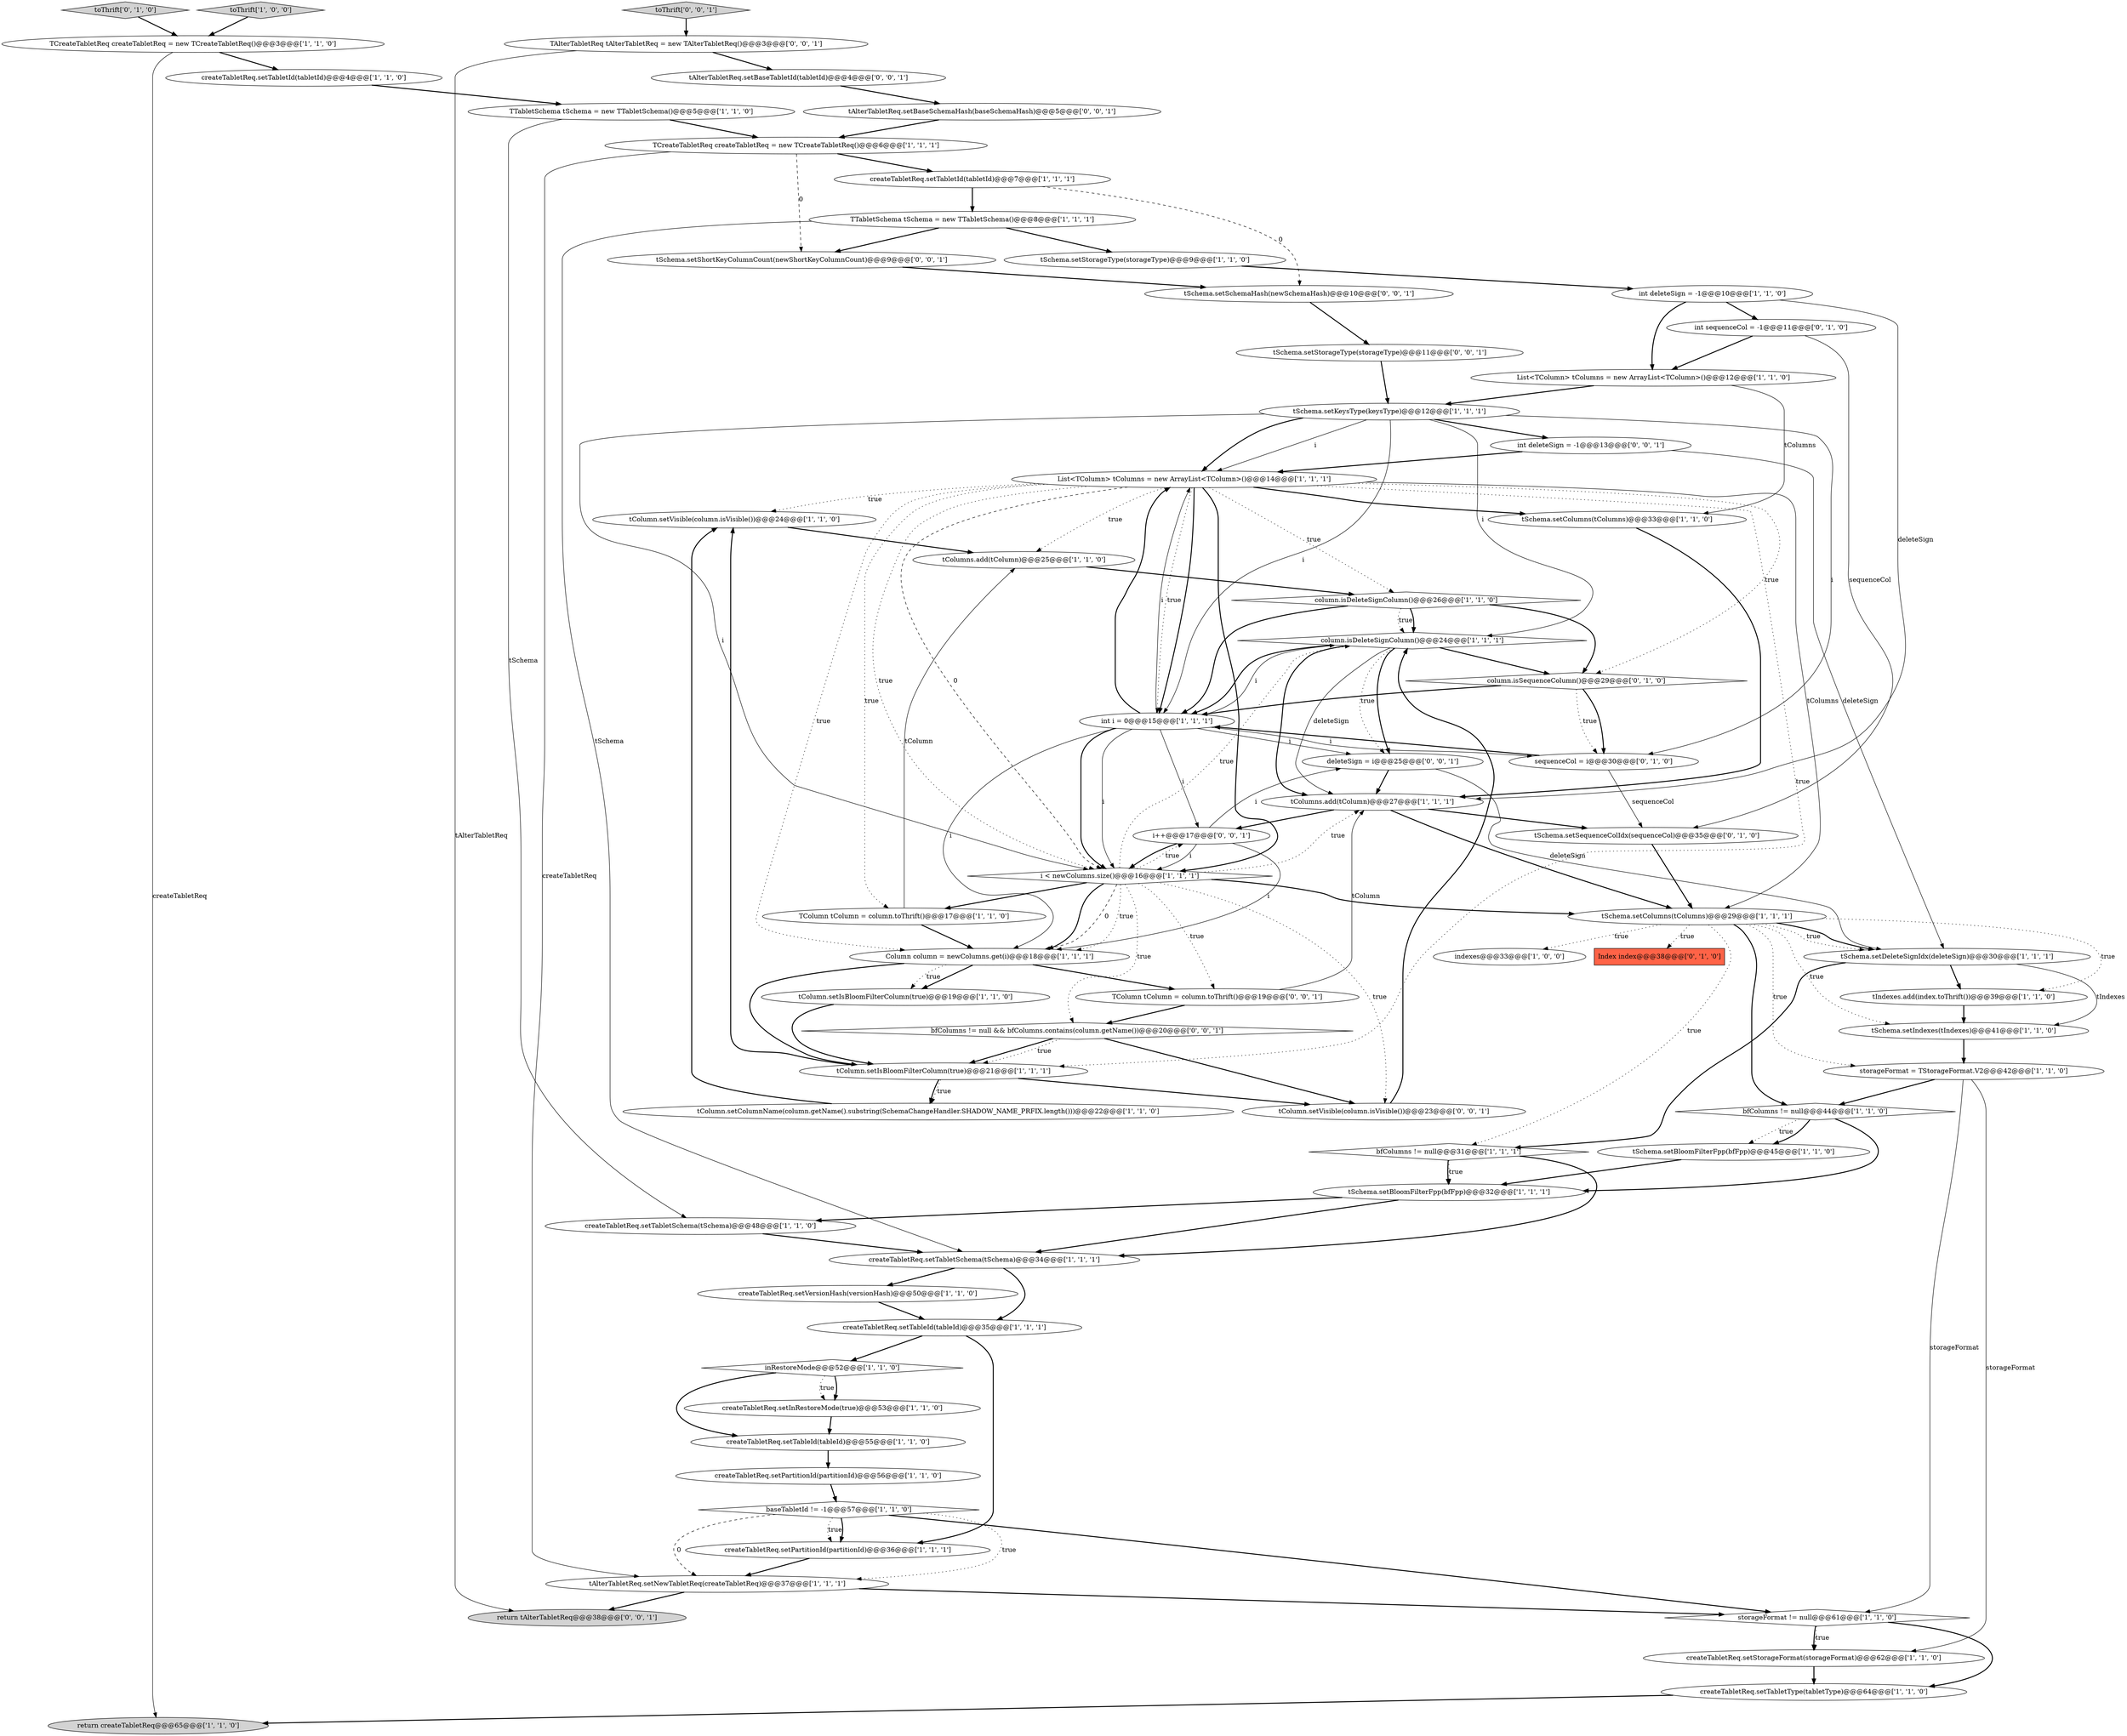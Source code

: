 digraph {
16 [style = filled, label = "TTabletSchema tSchema = new TTabletSchema()@@@8@@@['1', '1', '1']", fillcolor = white, shape = ellipse image = "AAA0AAABBB1BBB"];
7 [style = filled, label = "createTabletReq.setStorageFormat(storageFormat)@@@62@@@['1', '1', '0']", fillcolor = white, shape = ellipse image = "AAA0AAABBB1BBB"];
29 [style = filled, label = "int deleteSign = -1@@@10@@@['1', '1', '0']", fillcolor = white, shape = ellipse image = "AAA0AAABBB1BBB"];
13 [style = filled, label = "tSchema.setDeleteSignIdx(deleteSign)@@@30@@@['1', '1', '1']", fillcolor = white, shape = ellipse image = "AAA0AAABBB1BBB"];
0 [style = filled, label = "tSchema.setBloomFilterFpp(bfFpp)@@@45@@@['1', '1', '0']", fillcolor = white, shape = ellipse image = "AAA0AAABBB1BBB"];
34 [style = filled, label = "tColumn.setIsBloomFilterColumn(true)@@@19@@@['1', '1', '0']", fillcolor = white, shape = ellipse image = "AAA0AAABBB1BBB"];
35 [style = filled, label = "storageFormat = TStorageFormat.V2@@@42@@@['1', '1', '0']", fillcolor = white, shape = ellipse image = "AAA0AAABBB1BBB"];
40 [style = filled, label = "bfColumns != null@@@31@@@['1', '1', '1']", fillcolor = white, shape = diamond image = "AAA0AAABBB1BBB"];
28 [style = filled, label = "createTabletReq.setVersionHash(versionHash)@@@50@@@['1', '1', '0']", fillcolor = white, shape = ellipse image = "AAA0AAABBB1BBB"];
49 [style = filled, label = "tColumn.setVisible(column.isVisible())@@@24@@@['1', '1', '0']", fillcolor = white, shape = ellipse image = "AAA0AAABBB1BBB"];
4 [style = filled, label = "tAlterTabletReq.setNewTabletReq(createTabletReq)@@@37@@@['1', '1', '1']", fillcolor = white, shape = ellipse image = "AAA0AAABBB1BBB"];
15 [style = filled, label = "baseTabletId != -1@@@57@@@['1', '1', '0']", fillcolor = white, shape = diamond image = "AAA0AAABBB1BBB"];
56 [style = filled, label = "tSchema.setShortKeyColumnCount(newShortKeyColumnCount)@@@9@@@['0', '0', '1']", fillcolor = white, shape = ellipse image = "AAA0AAABBB3BBB"];
31 [style = filled, label = "bfColumns != null@@@44@@@['1', '1', '0']", fillcolor = white, shape = diamond image = "AAA0AAABBB1BBB"];
42 [style = filled, label = "createTabletReq.setTabletSchema(tSchema)@@@34@@@['1', '1', '1']", fillcolor = white, shape = ellipse image = "AAA0AAABBB1BBB"];
60 [style = filled, label = "tSchema.setSchemaHash(newSchemaHash)@@@10@@@['0', '0', '1']", fillcolor = white, shape = ellipse image = "AAA0AAABBB3BBB"];
58 [style = filled, label = "tAlterTabletReq.setBaseTabletId(tabletId)@@@4@@@['0', '0', '1']", fillcolor = white, shape = ellipse image = "AAA0AAABBB3BBB"];
2 [style = filled, label = "indexes@@@33@@@['1', '0', '0']", fillcolor = white, shape = ellipse image = "AAA0AAABBB1BBB"];
11 [style = filled, label = "TCreateTabletReq createTabletReq = new TCreateTabletReq()@@@6@@@['1', '1', '1']", fillcolor = white, shape = ellipse image = "AAA0AAABBB1BBB"];
5 [style = filled, label = "List<TColumn> tColumns = new ArrayList<TColumn>()@@@12@@@['1', '1', '0']", fillcolor = white, shape = ellipse image = "AAA0AAABBB1BBB"];
41 [style = filled, label = "List<TColumn> tColumns = new ArrayList<TColumn>()@@@14@@@['1', '1', '1']", fillcolor = white, shape = ellipse image = "AAA0AAABBB1BBB"];
12 [style = filled, label = "TTabletSchema tSchema = new TTabletSchema()@@@5@@@['1', '1', '0']", fillcolor = white, shape = ellipse image = "AAA0AAABBB1BBB"];
65 [style = filled, label = "i++@@@17@@@['0', '0', '1']", fillcolor = white, shape = ellipse image = "AAA0AAABBB3BBB"];
63 [style = filled, label = "TColumn tColumn = column.toThrift()@@@19@@@['0', '0', '1']", fillcolor = white, shape = ellipse image = "AAA0AAABBB3BBB"];
36 [style = filled, label = "tSchema.setBloomFilterFpp(bfFpp)@@@32@@@['1', '1', '1']", fillcolor = white, shape = ellipse image = "AAA0AAABBB1BBB"];
39 [style = filled, label = "createTabletReq.setTableId(tableId)@@@55@@@['1', '1', '0']", fillcolor = white, shape = ellipse image = "AAA0AAABBB1BBB"];
20 [style = filled, label = "column.isDeleteSignColumn()@@@24@@@['1', '1', '1']", fillcolor = white, shape = diamond image = "AAA0AAABBB1BBB"];
51 [style = filled, label = "int sequenceCol = -1@@@11@@@['0', '1', '0']", fillcolor = white, shape = ellipse image = "AAA1AAABBB2BBB"];
53 [style = filled, label = "tSchema.setSequenceColIdx(sequenceCol)@@@35@@@['0', '1', '0']", fillcolor = white, shape = ellipse image = "AAA1AAABBB2BBB"];
69 [style = filled, label = "deleteSign = i@@@25@@@['0', '0', '1']", fillcolor = white, shape = ellipse image = "AAA0AAABBB3BBB"];
23 [style = filled, label = "tColumns.add(tColumn)@@@27@@@['1', '1', '1']", fillcolor = white, shape = ellipse image = "AAA0AAABBB1BBB"];
18 [style = filled, label = "toThrift['1', '0', '0']", fillcolor = lightgray, shape = diamond image = "AAA0AAABBB1BBB"];
25 [style = filled, label = "createTabletReq.setInRestoreMode(true)@@@53@@@['1', '1', '0']", fillcolor = white, shape = ellipse image = "AAA0AAABBB1BBB"];
30 [style = filled, label = "tSchema.setKeysType(keysType)@@@12@@@['1', '1', '1']", fillcolor = white, shape = ellipse image = "AAA0AAABBB1BBB"];
67 [style = filled, label = "tSchema.setStorageType(storageType)@@@11@@@['0', '0', '1']", fillcolor = white, shape = ellipse image = "AAA0AAABBB3BBB"];
3 [style = filled, label = "TCreateTabletReq createTabletReq = new TCreateTabletReq()@@@3@@@['1', '1', '0']", fillcolor = white, shape = ellipse image = "AAA0AAABBB1BBB"];
37 [style = filled, label = "tSchema.setIndexes(tIndexes)@@@41@@@['1', '1', '0']", fillcolor = white, shape = ellipse image = "AAA0AAABBB1BBB"];
46 [style = filled, label = "createTabletReq.setTabletSchema(tSchema)@@@48@@@['1', '1', '0']", fillcolor = white, shape = ellipse image = "AAA0AAABBB1BBB"];
55 [style = filled, label = "sequenceCol = i@@@30@@@['0', '1', '0']", fillcolor = white, shape = ellipse image = "AAA1AAABBB2BBB"];
62 [style = filled, label = "toThrift['0', '0', '1']", fillcolor = lightgray, shape = diamond image = "AAA0AAABBB3BBB"];
59 [style = filled, label = "int deleteSign = -1@@@13@@@['0', '0', '1']", fillcolor = white, shape = ellipse image = "AAA0AAABBB3BBB"];
43 [style = filled, label = "tSchema.setColumns(tColumns)@@@33@@@['1', '1', '0']", fillcolor = white, shape = ellipse image = "AAA0AAABBB1BBB"];
48 [style = filled, label = "createTabletReq.setPartitionId(partitionId)@@@36@@@['1', '1', '1']", fillcolor = white, shape = ellipse image = "AAA0AAABBB1BBB"];
6 [style = filled, label = "tSchema.setStorageType(storageType)@@@9@@@['1', '1', '0']", fillcolor = white, shape = ellipse image = "AAA0AAABBB1BBB"];
10 [style = filled, label = "tIndexes.add(index.toThrift())@@@39@@@['1', '1', '0']", fillcolor = white, shape = ellipse image = "AAA0AAABBB1BBB"];
26 [style = filled, label = "int i = 0@@@15@@@['1', '1', '1']", fillcolor = white, shape = ellipse image = "AAA0AAABBB1BBB"];
44 [style = filled, label = "createTabletReq.setTabletId(tabletId)@@@7@@@['1', '1', '1']", fillcolor = white, shape = ellipse image = "AAA0AAABBB1BBB"];
8 [style = filled, label = "tColumn.setColumnName(column.getName().substring(SchemaChangeHandler.SHADOW_NAME_PRFIX.length()))@@@22@@@['1', '1', '0']", fillcolor = white, shape = ellipse image = "AAA0AAABBB1BBB"];
9 [style = filled, label = "TColumn tColumn = column.toThrift()@@@17@@@['1', '1', '0']", fillcolor = white, shape = ellipse image = "AAA0AAABBB1BBB"];
32 [style = filled, label = "return createTabletReq@@@65@@@['1', '1', '0']", fillcolor = lightgray, shape = ellipse image = "AAA0AAABBB1BBB"];
33 [style = filled, label = "tSchema.setColumns(tColumns)@@@29@@@['1', '1', '1']", fillcolor = white, shape = ellipse image = "AAA0AAABBB1BBB"];
38 [style = filled, label = "inRestoreMode@@@52@@@['1', '1', '0']", fillcolor = white, shape = diamond image = "AAA0AAABBB1BBB"];
50 [style = filled, label = "Index index@@@38@@@['0', '1', '0']", fillcolor = tomato, shape = box image = "AAA0AAABBB2BBB"];
68 [style = filled, label = "return tAlterTabletReq@@@38@@@['0', '0', '1']", fillcolor = lightgray, shape = ellipse image = "AAA0AAABBB3BBB"];
24 [style = filled, label = "createTabletReq.setTableId(tableId)@@@35@@@['1', '1', '1']", fillcolor = white, shape = ellipse image = "AAA0AAABBB1BBB"];
17 [style = filled, label = "storageFormat != null@@@61@@@['1', '1', '0']", fillcolor = white, shape = diamond image = "AAA0AAABBB1BBB"];
21 [style = filled, label = "createTabletReq.setPartitionId(partitionId)@@@56@@@['1', '1', '0']", fillcolor = white, shape = ellipse image = "AAA0AAABBB1BBB"];
54 [style = filled, label = "column.isSequenceColumn()@@@29@@@['0', '1', '0']", fillcolor = white, shape = diamond image = "AAA1AAABBB2BBB"];
64 [style = filled, label = "tAlterTabletReq.setBaseSchemaHash(baseSchemaHash)@@@5@@@['0', '0', '1']", fillcolor = white, shape = ellipse image = "AAA0AAABBB3BBB"];
47 [style = filled, label = "createTabletReq.setTabletId(tabletId)@@@4@@@['1', '1', '0']", fillcolor = white, shape = ellipse image = "AAA0AAABBB1BBB"];
66 [style = filled, label = "bfColumns != null && bfColumns.contains(column.getName())@@@20@@@['0', '0', '1']", fillcolor = white, shape = diamond image = "AAA0AAABBB3BBB"];
1 [style = filled, label = "i < newColumns.size()@@@16@@@['1', '1', '1']", fillcolor = white, shape = diamond image = "AAA0AAABBB1BBB"];
57 [style = filled, label = "TAlterTabletReq tAlterTabletReq = new TAlterTabletReq()@@@3@@@['0', '0', '1']", fillcolor = white, shape = ellipse image = "AAA0AAABBB3BBB"];
61 [style = filled, label = "tColumn.setVisible(column.isVisible())@@@23@@@['0', '0', '1']", fillcolor = white, shape = ellipse image = "AAA0AAABBB3BBB"];
22 [style = filled, label = "tColumn.setIsBloomFilterColumn(true)@@@21@@@['1', '1', '1']", fillcolor = white, shape = ellipse image = "AAA0AAABBB1BBB"];
19 [style = filled, label = "column.isDeleteSignColumn()@@@26@@@['1', '1', '0']", fillcolor = white, shape = diamond image = "AAA0AAABBB1BBB"];
52 [style = filled, label = "toThrift['0', '1', '0']", fillcolor = lightgray, shape = diamond image = "AAA0AAABBB2BBB"];
45 [style = filled, label = "Column column = newColumns.get(i)@@@18@@@['1', '1', '1']", fillcolor = white, shape = ellipse image = "AAA0AAABBB1BBB"];
14 [style = filled, label = "createTabletReq.setTabletType(tabletType)@@@64@@@['1', '1', '0']", fillcolor = white, shape = ellipse image = "AAA0AAABBB1BBB"];
27 [style = filled, label = "tColumns.add(tColumn)@@@25@@@['1', '1', '0']", fillcolor = white, shape = ellipse image = "AAA0AAABBB1BBB"];
61->20 [style = bold, label=""];
69->23 [style = bold, label=""];
41->54 [style = dotted, label="true"];
20->23 [style = bold, label=""];
36->42 [style = bold, label=""];
14->32 [style = bold, label=""];
37->35 [style = bold, label=""];
48->4 [style = bold, label=""];
17->14 [style = bold, label=""];
41->1 [style = dashed, label="0"];
23->65 [style = bold, label=""];
65->45 [style = solid, label="i"];
26->55 [style = solid, label="i"];
30->41 [style = bold, label=""];
53->33 [style = bold, label=""];
1->33 [style = bold, label=""];
41->22 [style = dotted, label="true"];
1->63 [style = dotted, label="true"];
11->44 [style = bold, label=""];
1->66 [style = dotted, label="true"];
30->59 [style = bold, label=""];
36->46 [style = bold, label=""];
66->61 [style = bold, label=""];
11->4 [style = solid, label="createTabletReq"];
59->41 [style = bold, label=""];
16->6 [style = bold, label=""];
33->37 [style = dotted, label="true"];
15->48 [style = dotted, label="true"];
20->69 [style = bold, label=""];
1->20 [style = dotted, label="true"];
30->20 [style = solid, label="i"];
35->7 [style = solid, label="storageFormat"];
41->45 [style = dotted, label="true"];
27->19 [style = bold, label=""];
31->36 [style = bold, label=""];
13->10 [style = bold, label=""];
20->54 [style = bold, label=""];
41->1 [style = bold, label=""];
38->39 [style = bold, label=""];
33->13 [style = dotted, label="true"];
38->25 [style = bold, label=""];
65->1 [style = solid, label="i"];
10->37 [style = bold, label=""];
66->22 [style = bold, label=""];
13->37 [style = solid, label="tIndexes"];
30->1 [style = solid, label="i"];
1->9 [style = bold, label=""];
33->31 [style = bold, label=""];
33->2 [style = dotted, label="true"];
33->10 [style = dotted, label="true"];
4->68 [style = bold, label=""];
16->42 [style = solid, label="tSchema"];
30->41 [style = solid, label="i"];
65->69 [style = solid, label="i"];
23->33 [style = bold, label=""];
4->17 [style = bold, label=""];
29->5 [style = bold, label=""];
51->53 [style = solid, label="sequenceCol"];
29->51 [style = bold, label=""];
55->26 [style = bold, label=""];
15->4 [style = dotted, label="true"];
19->20 [style = dotted, label="true"];
15->4 [style = dashed, label="0"];
7->14 [style = bold, label=""];
60->67 [style = bold, label=""];
3->32 [style = solid, label="createTabletReq"];
1->23 [style = dotted, label="true"];
63->66 [style = bold, label=""];
11->56 [style = dashed, label="0"];
6->29 [style = bold, label=""];
66->22 [style = dotted, label="true"];
0->36 [style = bold, label=""];
33->35 [style = dotted, label="true"];
3->47 [style = bold, label=""];
26->1 [style = bold, label=""];
59->13 [style = solid, label="deleteSign"];
19->26 [style = bold, label=""];
26->20 [style = solid, label="i"];
23->53 [style = bold, label=""];
29->23 [style = solid, label="deleteSign"];
41->19 [style = dotted, label="true"];
33->50 [style = dotted, label="true"];
26->41 [style = bold, label=""];
54->26 [style = bold, label=""];
8->49 [style = bold, label=""];
34->22 [style = bold, label=""];
20->69 [style = dotted, label="true"];
43->23 [style = bold, label=""];
15->17 [style = bold, label=""];
33->40 [style = dotted, label="true"];
31->0 [style = dotted, label="true"];
40->42 [style = bold, label=""];
42->24 [style = bold, label=""];
21->15 [style = bold, label=""];
1->45 [style = dotted, label="true"];
42->28 [style = bold, label=""];
35->31 [style = bold, label=""];
26->65 [style = solid, label="i"];
65->1 [style = bold, label=""];
12->46 [style = solid, label="tSchema"];
9->27 [style = solid, label="tColumn"];
41->27 [style = dotted, label="true"];
22->61 [style = bold, label=""];
1->65 [style = dotted, label="true"];
44->60 [style = dashed, label="0"];
30->26 [style = solid, label="i"];
45->34 [style = bold, label=""];
56->60 [style = bold, label=""];
1->61 [style = dotted, label="true"];
24->38 [style = bold, label=""];
1->45 [style = bold, label=""];
15->48 [style = bold, label=""];
41->26 [style = bold, label=""];
64->11 [style = bold, label=""];
67->30 [style = bold, label=""];
52->3 [style = bold, label=""];
41->49 [style = dotted, label="true"];
45->22 [style = bold, label=""];
19->54 [style = bold, label=""];
17->7 [style = bold, label=""];
16->56 [style = bold, label=""];
40->36 [style = dotted, label="true"];
54->55 [style = dotted, label="true"];
69->13 [style = solid, label="deleteSign"];
62->57 [style = bold, label=""];
41->9 [style = dotted, label="true"];
1->45 [style = dashed, label="0"];
57->58 [style = bold, label=""];
51->5 [style = bold, label=""];
49->27 [style = bold, label=""];
18->3 [style = bold, label=""];
38->25 [style = dotted, label="true"];
30->55 [style = solid, label="i"];
24->48 [style = bold, label=""];
54->55 [style = bold, label=""];
5->43 [style = solid, label="tColumns"];
63->23 [style = solid, label="tColumn"];
58->64 [style = bold, label=""];
22->8 [style = bold, label=""];
35->17 [style = solid, label="storageFormat"];
20->23 [style = solid, label="deleteSign"];
17->7 [style = dotted, label="true"];
40->36 [style = bold, label=""];
19->20 [style = bold, label=""];
41->43 [style = bold, label=""];
41->33 [style = solid, label="tColumns"];
22->8 [style = dotted, label="true"];
45->34 [style = dotted, label="true"];
39->21 [style = bold, label=""];
57->68 [style = solid, label="tAlterTabletReq"];
46->42 [style = bold, label=""];
13->40 [style = bold, label=""];
33->13 [style = bold, label=""];
25->39 [style = bold, label=""];
41->26 [style = dotted, label="true"];
28->24 [style = bold, label=""];
5->30 [style = bold, label=""];
44->16 [style = bold, label=""];
22->49 [style = bold, label=""];
26->41 [style = solid, label="i"];
26->69 [style = solid, label="i"];
9->45 [style = bold, label=""];
47->12 [style = bold, label=""];
55->53 [style = solid, label="sequenceCol"];
12->11 [style = bold, label=""];
26->45 [style = solid, label="i"];
45->63 [style = bold, label=""];
20->26 [style = bold, label=""];
41->1 [style = dotted, label="true"];
26->1 [style = solid, label="i"];
31->0 [style = bold, label=""];
}

